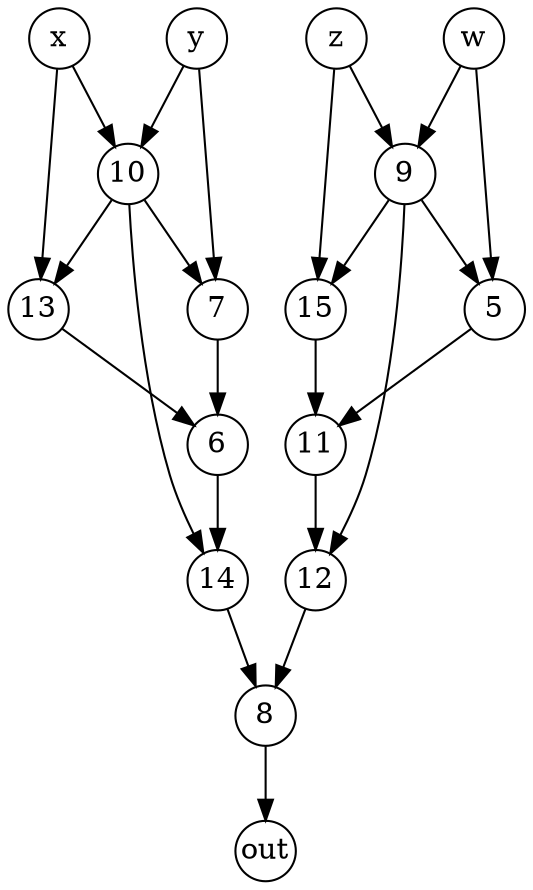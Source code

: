 digraph MVGSimpleG2_3 {
	rankdir=UD
	node [fixedsize=true shape=circle width=.4]
	0 [label=x]
	1 [label=y]
	2 [label=z]
	3 [label=w]
	16 [label=out]
	9 -> 5
	3 -> 5
	13 -> 6
	7 -> 6
	10 -> 7
	1 -> 7
	14 -> 8
	12 -> 8
	2 -> 9
	3 -> 9
	1 -> 10
	0 -> 10
	5 -> 11
	15 -> 11
	11 -> 12
	9 -> 12
	10 -> 13
	0 -> 13
	10 -> 14
	6 -> 14
	9 -> 15
	2 -> 15
	8 -> 16
}
